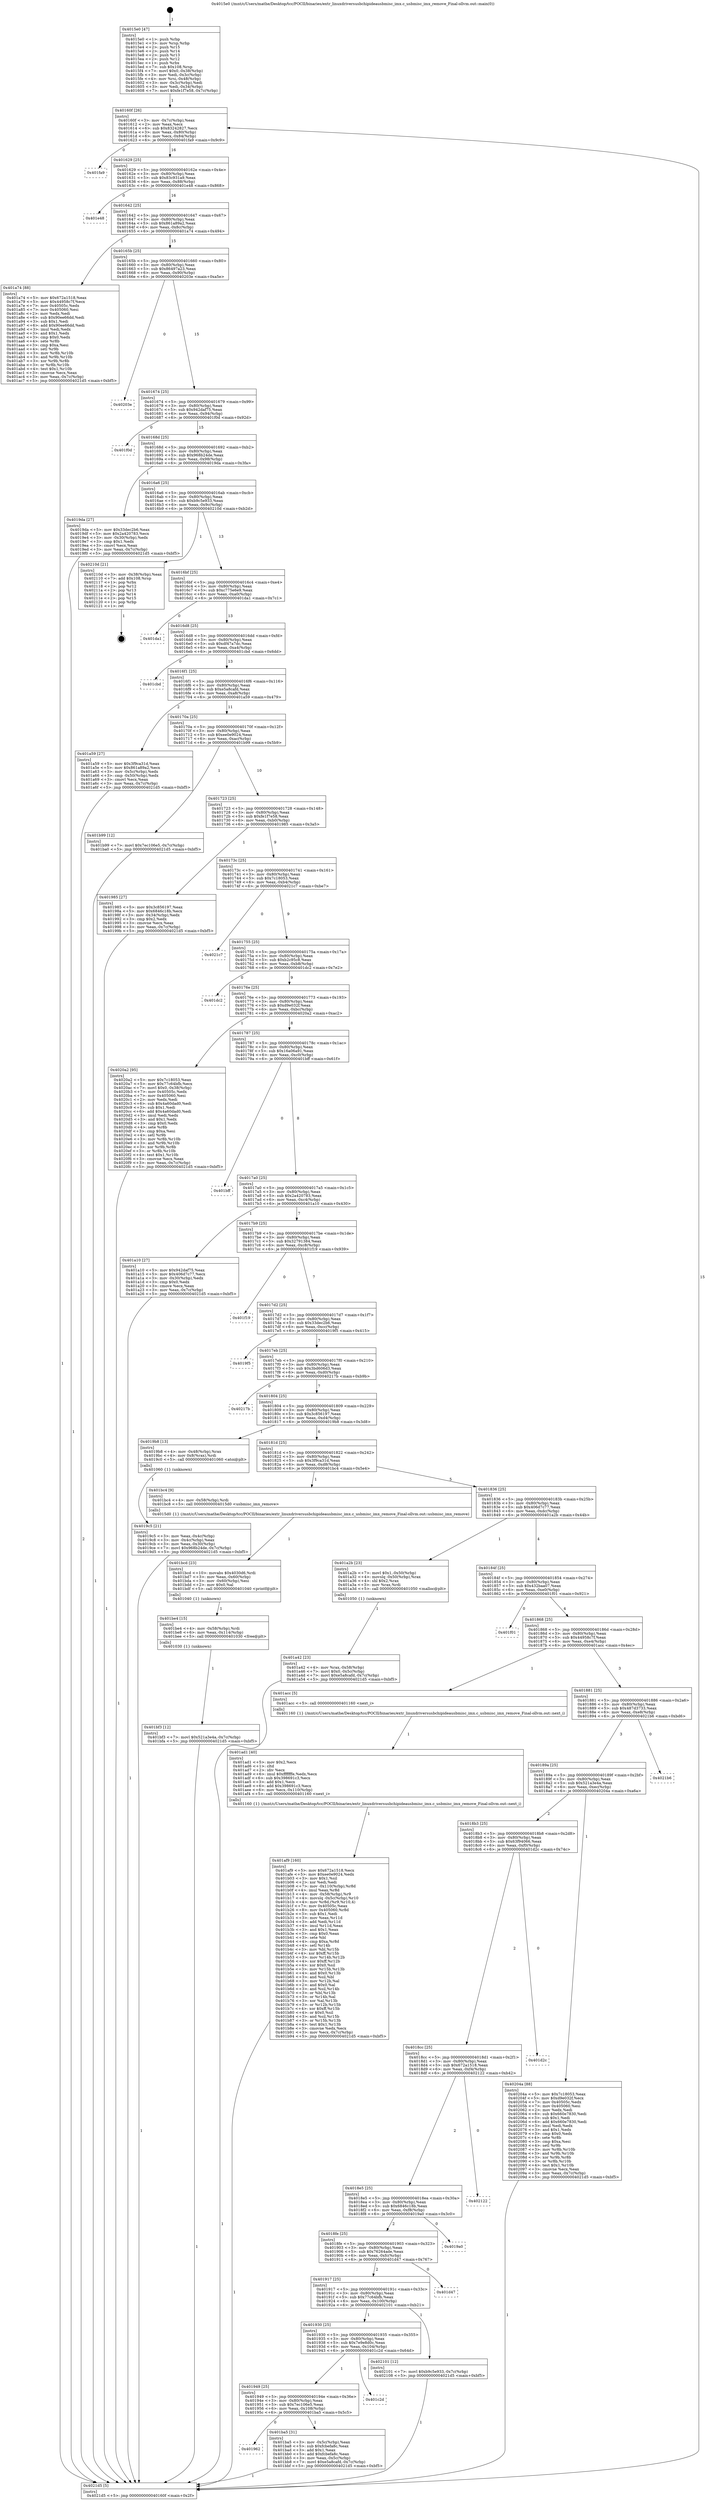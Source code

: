 digraph "0x4015e0" {
  label = "0x4015e0 (/mnt/c/Users/mathe/Desktop/tcc/POCII/binaries/extr_linuxdriversusbchipideausbmisc_imx.c_usbmisc_imx_remove_Final-ollvm.out::main(0))"
  labelloc = "t"
  node[shape=record]

  Entry [label="",width=0.3,height=0.3,shape=circle,fillcolor=black,style=filled]
  "0x40160f" [label="{
     0x40160f [26]\l
     | [instrs]\l
     &nbsp;&nbsp;0x40160f \<+3\>: mov -0x7c(%rbp),%eax\l
     &nbsp;&nbsp;0x401612 \<+2\>: mov %eax,%ecx\l
     &nbsp;&nbsp;0x401614 \<+6\>: sub $0x83242827,%ecx\l
     &nbsp;&nbsp;0x40161a \<+3\>: mov %eax,-0x80(%rbp)\l
     &nbsp;&nbsp;0x40161d \<+6\>: mov %ecx,-0x84(%rbp)\l
     &nbsp;&nbsp;0x401623 \<+6\>: je 0000000000401fa9 \<main+0x9c9\>\l
  }"]
  "0x401fa9" [label="{
     0x401fa9\l
  }", style=dashed]
  "0x401629" [label="{
     0x401629 [25]\l
     | [instrs]\l
     &nbsp;&nbsp;0x401629 \<+5\>: jmp 000000000040162e \<main+0x4e\>\l
     &nbsp;&nbsp;0x40162e \<+3\>: mov -0x80(%rbp),%eax\l
     &nbsp;&nbsp;0x401631 \<+5\>: sub $0x83c931a9,%eax\l
     &nbsp;&nbsp;0x401636 \<+6\>: mov %eax,-0x88(%rbp)\l
     &nbsp;&nbsp;0x40163c \<+6\>: je 0000000000401e48 \<main+0x868\>\l
  }"]
  Exit [label="",width=0.3,height=0.3,shape=circle,fillcolor=black,style=filled,peripheries=2]
  "0x401e48" [label="{
     0x401e48\l
  }", style=dashed]
  "0x401642" [label="{
     0x401642 [25]\l
     | [instrs]\l
     &nbsp;&nbsp;0x401642 \<+5\>: jmp 0000000000401647 \<main+0x67\>\l
     &nbsp;&nbsp;0x401647 \<+3\>: mov -0x80(%rbp),%eax\l
     &nbsp;&nbsp;0x40164a \<+5\>: sub $0x861a89a2,%eax\l
     &nbsp;&nbsp;0x40164f \<+6\>: mov %eax,-0x8c(%rbp)\l
     &nbsp;&nbsp;0x401655 \<+6\>: je 0000000000401a74 \<main+0x494\>\l
  }"]
  "0x401bf3" [label="{
     0x401bf3 [12]\l
     | [instrs]\l
     &nbsp;&nbsp;0x401bf3 \<+7\>: movl $0x521a3e4a,-0x7c(%rbp)\l
     &nbsp;&nbsp;0x401bfa \<+5\>: jmp 00000000004021d5 \<main+0xbf5\>\l
  }"]
  "0x401a74" [label="{
     0x401a74 [88]\l
     | [instrs]\l
     &nbsp;&nbsp;0x401a74 \<+5\>: mov $0x672a1518,%eax\l
     &nbsp;&nbsp;0x401a79 \<+5\>: mov $0x44958c7f,%ecx\l
     &nbsp;&nbsp;0x401a7e \<+7\>: mov 0x40505c,%edx\l
     &nbsp;&nbsp;0x401a85 \<+7\>: mov 0x405060,%esi\l
     &nbsp;&nbsp;0x401a8c \<+2\>: mov %edx,%edi\l
     &nbsp;&nbsp;0x401a8e \<+6\>: sub $0x90ee66dd,%edi\l
     &nbsp;&nbsp;0x401a94 \<+3\>: sub $0x1,%edi\l
     &nbsp;&nbsp;0x401a97 \<+6\>: add $0x90ee66dd,%edi\l
     &nbsp;&nbsp;0x401a9d \<+3\>: imul %edi,%edx\l
     &nbsp;&nbsp;0x401aa0 \<+3\>: and $0x1,%edx\l
     &nbsp;&nbsp;0x401aa3 \<+3\>: cmp $0x0,%edx\l
     &nbsp;&nbsp;0x401aa6 \<+4\>: sete %r8b\l
     &nbsp;&nbsp;0x401aaa \<+3\>: cmp $0xa,%esi\l
     &nbsp;&nbsp;0x401aad \<+4\>: setl %r9b\l
     &nbsp;&nbsp;0x401ab1 \<+3\>: mov %r8b,%r10b\l
     &nbsp;&nbsp;0x401ab4 \<+3\>: and %r9b,%r10b\l
     &nbsp;&nbsp;0x401ab7 \<+3\>: xor %r9b,%r8b\l
     &nbsp;&nbsp;0x401aba \<+3\>: or %r8b,%r10b\l
     &nbsp;&nbsp;0x401abd \<+4\>: test $0x1,%r10b\l
     &nbsp;&nbsp;0x401ac1 \<+3\>: cmovne %ecx,%eax\l
     &nbsp;&nbsp;0x401ac4 \<+3\>: mov %eax,-0x7c(%rbp)\l
     &nbsp;&nbsp;0x401ac7 \<+5\>: jmp 00000000004021d5 \<main+0xbf5\>\l
  }"]
  "0x40165b" [label="{
     0x40165b [25]\l
     | [instrs]\l
     &nbsp;&nbsp;0x40165b \<+5\>: jmp 0000000000401660 \<main+0x80\>\l
     &nbsp;&nbsp;0x401660 \<+3\>: mov -0x80(%rbp),%eax\l
     &nbsp;&nbsp;0x401663 \<+5\>: sub $0x86497a23,%eax\l
     &nbsp;&nbsp;0x401668 \<+6\>: mov %eax,-0x90(%rbp)\l
     &nbsp;&nbsp;0x40166e \<+6\>: je 000000000040203e \<main+0xa5e\>\l
  }"]
  "0x401be4" [label="{
     0x401be4 [15]\l
     | [instrs]\l
     &nbsp;&nbsp;0x401be4 \<+4\>: mov -0x58(%rbp),%rdi\l
     &nbsp;&nbsp;0x401be8 \<+6\>: mov %eax,-0x114(%rbp)\l
     &nbsp;&nbsp;0x401bee \<+5\>: call 0000000000401030 \<free@plt\>\l
     | [calls]\l
     &nbsp;&nbsp;0x401030 \{1\} (unknown)\l
  }"]
  "0x40203e" [label="{
     0x40203e\l
  }", style=dashed]
  "0x401674" [label="{
     0x401674 [25]\l
     | [instrs]\l
     &nbsp;&nbsp;0x401674 \<+5\>: jmp 0000000000401679 \<main+0x99\>\l
     &nbsp;&nbsp;0x401679 \<+3\>: mov -0x80(%rbp),%eax\l
     &nbsp;&nbsp;0x40167c \<+5\>: sub $0x942daf75,%eax\l
     &nbsp;&nbsp;0x401681 \<+6\>: mov %eax,-0x94(%rbp)\l
     &nbsp;&nbsp;0x401687 \<+6\>: je 0000000000401f0d \<main+0x92d\>\l
  }"]
  "0x401bcd" [label="{
     0x401bcd [23]\l
     | [instrs]\l
     &nbsp;&nbsp;0x401bcd \<+10\>: movabs $0x4030d6,%rdi\l
     &nbsp;&nbsp;0x401bd7 \<+3\>: mov %eax,-0x60(%rbp)\l
     &nbsp;&nbsp;0x401bda \<+3\>: mov -0x60(%rbp),%esi\l
     &nbsp;&nbsp;0x401bdd \<+2\>: mov $0x0,%al\l
     &nbsp;&nbsp;0x401bdf \<+5\>: call 0000000000401040 \<printf@plt\>\l
     | [calls]\l
     &nbsp;&nbsp;0x401040 \{1\} (unknown)\l
  }"]
  "0x401f0d" [label="{
     0x401f0d\l
  }", style=dashed]
  "0x40168d" [label="{
     0x40168d [25]\l
     | [instrs]\l
     &nbsp;&nbsp;0x40168d \<+5\>: jmp 0000000000401692 \<main+0xb2\>\l
     &nbsp;&nbsp;0x401692 \<+3\>: mov -0x80(%rbp),%eax\l
     &nbsp;&nbsp;0x401695 \<+5\>: sub $0x968b24de,%eax\l
     &nbsp;&nbsp;0x40169a \<+6\>: mov %eax,-0x98(%rbp)\l
     &nbsp;&nbsp;0x4016a0 \<+6\>: je 00000000004019da \<main+0x3fa\>\l
  }"]
  "0x401962" [label="{
     0x401962\l
  }", style=dashed]
  "0x4019da" [label="{
     0x4019da [27]\l
     | [instrs]\l
     &nbsp;&nbsp;0x4019da \<+5\>: mov $0x33dec2b6,%eax\l
     &nbsp;&nbsp;0x4019df \<+5\>: mov $0x2a420783,%ecx\l
     &nbsp;&nbsp;0x4019e4 \<+3\>: mov -0x30(%rbp),%edx\l
     &nbsp;&nbsp;0x4019e7 \<+3\>: cmp $0x1,%edx\l
     &nbsp;&nbsp;0x4019ea \<+3\>: cmovl %ecx,%eax\l
     &nbsp;&nbsp;0x4019ed \<+3\>: mov %eax,-0x7c(%rbp)\l
     &nbsp;&nbsp;0x4019f0 \<+5\>: jmp 00000000004021d5 \<main+0xbf5\>\l
  }"]
  "0x4016a6" [label="{
     0x4016a6 [25]\l
     | [instrs]\l
     &nbsp;&nbsp;0x4016a6 \<+5\>: jmp 00000000004016ab \<main+0xcb\>\l
     &nbsp;&nbsp;0x4016ab \<+3\>: mov -0x80(%rbp),%eax\l
     &nbsp;&nbsp;0x4016ae \<+5\>: sub $0xb9c5e933,%eax\l
     &nbsp;&nbsp;0x4016b3 \<+6\>: mov %eax,-0x9c(%rbp)\l
     &nbsp;&nbsp;0x4016b9 \<+6\>: je 000000000040210d \<main+0xb2d\>\l
  }"]
  "0x401ba5" [label="{
     0x401ba5 [31]\l
     | [instrs]\l
     &nbsp;&nbsp;0x401ba5 \<+3\>: mov -0x5c(%rbp),%eax\l
     &nbsp;&nbsp;0x401ba8 \<+5\>: sub $0xfcbefa8c,%eax\l
     &nbsp;&nbsp;0x401bad \<+3\>: add $0x1,%eax\l
     &nbsp;&nbsp;0x401bb0 \<+5\>: add $0xfcbefa8c,%eax\l
     &nbsp;&nbsp;0x401bb5 \<+3\>: mov %eax,-0x5c(%rbp)\l
     &nbsp;&nbsp;0x401bb8 \<+7\>: movl $0xe5a8cafd,-0x7c(%rbp)\l
     &nbsp;&nbsp;0x401bbf \<+5\>: jmp 00000000004021d5 \<main+0xbf5\>\l
  }"]
  "0x40210d" [label="{
     0x40210d [21]\l
     | [instrs]\l
     &nbsp;&nbsp;0x40210d \<+3\>: mov -0x38(%rbp),%eax\l
     &nbsp;&nbsp;0x402110 \<+7\>: add $0x108,%rsp\l
     &nbsp;&nbsp;0x402117 \<+1\>: pop %rbx\l
     &nbsp;&nbsp;0x402118 \<+2\>: pop %r12\l
     &nbsp;&nbsp;0x40211a \<+2\>: pop %r13\l
     &nbsp;&nbsp;0x40211c \<+2\>: pop %r14\l
     &nbsp;&nbsp;0x40211e \<+2\>: pop %r15\l
     &nbsp;&nbsp;0x402120 \<+1\>: pop %rbp\l
     &nbsp;&nbsp;0x402121 \<+1\>: ret\l
  }"]
  "0x4016bf" [label="{
     0x4016bf [25]\l
     | [instrs]\l
     &nbsp;&nbsp;0x4016bf \<+5\>: jmp 00000000004016c4 \<main+0xe4\>\l
     &nbsp;&nbsp;0x4016c4 \<+3\>: mov -0x80(%rbp),%eax\l
     &nbsp;&nbsp;0x4016c7 \<+5\>: sub $0xc775e6e9,%eax\l
     &nbsp;&nbsp;0x4016cc \<+6\>: mov %eax,-0xa0(%rbp)\l
     &nbsp;&nbsp;0x4016d2 \<+6\>: je 0000000000401da1 \<main+0x7c1\>\l
  }"]
  "0x401949" [label="{
     0x401949 [25]\l
     | [instrs]\l
     &nbsp;&nbsp;0x401949 \<+5\>: jmp 000000000040194e \<main+0x36e\>\l
     &nbsp;&nbsp;0x40194e \<+3\>: mov -0x80(%rbp),%eax\l
     &nbsp;&nbsp;0x401951 \<+5\>: sub $0x7ec106e5,%eax\l
     &nbsp;&nbsp;0x401956 \<+6\>: mov %eax,-0x108(%rbp)\l
     &nbsp;&nbsp;0x40195c \<+6\>: je 0000000000401ba5 \<main+0x5c5\>\l
  }"]
  "0x401da1" [label="{
     0x401da1\l
  }", style=dashed]
  "0x4016d8" [label="{
     0x4016d8 [25]\l
     | [instrs]\l
     &nbsp;&nbsp;0x4016d8 \<+5\>: jmp 00000000004016dd \<main+0xfd\>\l
     &nbsp;&nbsp;0x4016dd \<+3\>: mov -0x80(%rbp),%eax\l
     &nbsp;&nbsp;0x4016e0 \<+5\>: sub $0xdf47a7dc,%eax\l
     &nbsp;&nbsp;0x4016e5 \<+6\>: mov %eax,-0xa4(%rbp)\l
     &nbsp;&nbsp;0x4016eb \<+6\>: je 0000000000401cbd \<main+0x6dd\>\l
  }"]
  "0x401c2d" [label="{
     0x401c2d\l
  }", style=dashed]
  "0x401cbd" [label="{
     0x401cbd\l
  }", style=dashed]
  "0x4016f1" [label="{
     0x4016f1 [25]\l
     | [instrs]\l
     &nbsp;&nbsp;0x4016f1 \<+5\>: jmp 00000000004016f6 \<main+0x116\>\l
     &nbsp;&nbsp;0x4016f6 \<+3\>: mov -0x80(%rbp),%eax\l
     &nbsp;&nbsp;0x4016f9 \<+5\>: sub $0xe5a8cafd,%eax\l
     &nbsp;&nbsp;0x4016fe \<+6\>: mov %eax,-0xa8(%rbp)\l
     &nbsp;&nbsp;0x401704 \<+6\>: je 0000000000401a59 \<main+0x479\>\l
  }"]
  "0x401930" [label="{
     0x401930 [25]\l
     | [instrs]\l
     &nbsp;&nbsp;0x401930 \<+5\>: jmp 0000000000401935 \<main+0x355\>\l
     &nbsp;&nbsp;0x401935 \<+3\>: mov -0x80(%rbp),%eax\l
     &nbsp;&nbsp;0x401938 \<+5\>: sub $0x7e9e8d0c,%eax\l
     &nbsp;&nbsp;0x40193d \<+6\>: mov %eax,-0x104(%rbp)\l
     &nbsp;&nbsp;0x401943 \<+6\>: je 0000000000401c2d \<main+0x64d\>\l
  }"]
  "0x401a59" [label="{
     0x401a59 [27]\l
     | [instrs]\l
     &nbsp;&nbsp;0x401a59 \<+5\>: mov $0x3f9ca31d,%eax\l
     &nbsp;&nbsp;0x401a5e \<+5\>: mov $0x861a89a2,%ecx\l
     &nbsp;&nbsp;0x401a63 \<+3\>: mov -0x5c(%rbp),%edx\l
     &nbsp;&nbsp;0x401a66 \<+3\>: cmp -0x50(%rbp),%edx\l
     &nbsp;&nbsp;0x401a69 \<+3\>: cmovl %ecx,%eax\l
     &nbsp;&nbsp;0x401a6c \<+3\>: mov %eax,-0x7c(%rbp)\l
     &nbsp;&nbsp;0x401a6f \<+5\>: jmp 00000000004021d5 \<main+0xbf5\>\l
  }"]
  "0x40170a" [label="{
     0x40170a [25]\l
     | [instrs]\l
     &nbsp;&nbsp;0x40170a \<+5\>: jmp 000000000040170f \<main+0x12f\>\l
     &nbsp;&nbsp;0x40170f \<+3\>: mov -0x80(%rbp),%eax\l
     &nbsp;&nbsp;0x401712 \<+5\>: sub $0xee0e9024,%eax\l
     &nbsp;&nbsp;0x401717 \<+6\>: mov %eax,-0xac(%rbp)\l
     &nbsp;&nbsp;0x40171d \<+6\>: je 0000000000401b99 \<main+0x5b9\>\l
  }"]
  "0x402101" [label="{
     0x402101 [12]\l
     | [instrs]\l
     &nbsp;&nbsp;0x402101 \<+7\>: movl $0xb9c5e933,-0x7c(%rbp)\l
     &nbsp;&nbsp;0x402108 \<+5\>: jmp 00000000004021d5 \<main+0xbf5\>\l
  }"]
  "0x401b99" [label="{
     0x401b99 [12]\l
     | [instrs]\l
     &nbsp;&nbsp;0x401b99 \<+7\>: movl $0x7ec106e5,-0x7c(%rbp)\l
     &nbsp;&nbsp;0x401ba0 \<+5\>: jmp 00000000004021d5 \<main+0xbf5\>\l
  }"]
  "0x401723" [label="{
     0x401723 [25]\l
     | [instrs]\l
     &nbsp;&nbsp;0x401723 \<+5\>: jmp 0000000000401728 \<main+0x148\>\l
     &nbsp;&nbsp;0x401728 \<+3\>: mov -0x80(%rbp),%eax\l
     &nbsp;&nbsp;0x40172b \<+5\>: sub $0xfe1f7e58,%eax\l
     &nbsp;&nbsp;0x401730 \<+6\>: mov %eax,-0xb0(%rbp)\l
     &nbsp;&nbsp;0x401736 \<+6\>: je 0000000000401985 \<main+0x3a5\>\l
  }"]
  "0x401917" [label="{
     0x401917 [25]\l
     | [instrs]\l
     &nbsp;&nbsp;0x401917 \<+5\>: jmp 000000000040191c \<main+0x33c\>\l
     &nbsp;&nbsp;0x40191c \<+3\>: mov -0x80(%rbp),%eax\l
     &nbsp;&nbsp;0x40191f \<+5\>: sub $0x77c64bfb,%eax\l
     &nbsp;&nbsp;0x401924 \<+6\>: mov %eax,-0x100(%rbp)\l
     &nbsp;&nbsp;0x40192a \<+6\>: je 0000000000402101 \<main+0xb21\>\l
  }"]
  "0x401985" [label="{
     0x401985 [27]\l
     | [instrs]\l
     &nbsp;&nbsp;0x401985 \<+5\>: mov $0x3c856197,%eax\l
     &nbsp;&nbsp;0x40198a \<+5\>: mov $0x6846c18b,%ecx\l
     &nbsp;&nbsp;0x40198f \<+3\>: mov -0x34(%rbp),%edx\l
     &nbsp;&nbsp;0x401992 \<+3\>: cmp $0x2,%edx\l
     &nbsp;&nbsp;0x401995 \<+3\>: cmovne %ecx,%eax\l
     &nbsp;&nbsp;0x401998 \<+3\>: mov %eax,-0x7c(%rbp)\l
     &nbsp;&nbsp;0x40199b \<+5\>: jmp 00000000004021d5 \<main+0xbf5\>\l
  }"]
  "0x40173c" [label="{
     0x40173c [25]\l
     | [instrs]\l
     &nbsp;&nbsp;0x40173c \<+5\>: jmp 0000000000401741 \<main+0x161\>\l
     &nbsp;&nbsp;0x401741 \<+3\>: mov -0x80(%rbp),%eax\l
     &nbsp;&nbsp;0x401744 \<+5\>: sub $0x7c18053,%eax\l
     &nbsp;&nbsp;0x401749 \<+6\>: mov %eax,-0xb4(%rbp)\l
     &nbsp;&nbsp;0x40174f \<+6\>: je 00000000004021c7 \<main+0xbe7\>\l
  }"]
  "0x4021d5" [label="{
     0x4021d5 [5]\l
     | [instrs]\l
     &nbsp;&nbsp;0x4021d5 \<+5\>: jmp 000000000040160f \<main+0x2f\>\l
  }"]
  "0x4015e0" [label="{
     0x4015e0 [47]\l
     | [instrs]\l
     &nbsp;&nbsp;0x4015e0 \<+1\>: push %rbp\l
     &nbsp;&nbsp;0x4015e1 \<+3\>: mov %rsp,%rbp\l
     &nbsp;&nbsp;0x4015e4 \<+2\>: push %r15\l
     &nbsp;&nbsp;0x4015e6 \<+2\>: push %r14\l
     &nbsp;&nbsp;0x4015e8 \<+2\>: push %r13\l
     &nbsp;&nbsp;0x4015ea \<+2\>: push %r12\l
     &nbsp;&nbsp;0x4015ec \<+1\>: push %rbx\l
     &nbsp;&nbsp;0x4015ed \<+7\>: sub $0x108,%rsp\l
     &nbsp;&nbsp;0x4015f4 \<+7\>: movl $0x0,-0x38(%rbp)\l
     &nbsp;&nbsp;0x4015fb \<+3\>: mov %edi,-0x3c(%rbp)\l
     &nbsp;&nbsp;0x4015fe \<+4\>: mov %rsi,-0x48(%rbp)\l
     &nbsp;&nbsp;0x401602 \<+3\>: mov -0x3c(%rbp),%edi\l
     &nbsp;&nbsp;0x401605 \<+3\>: mov %edi,-0x34(%rbp)\l
     &nbsp;&nbsp;0x401608 \<+7\>: movl $0xfe1f7e58,-0x7c(%rbp)\l
  }"]
  "0x401d47" [label="{
     0x401d47\l
  }", style=dashed]
  "0x4021c7" [label="{
     0x4021c7\l
  }", style=dashed]
  "0x401755" [label="{
     0x401755 [25]\l
     | [instrs]\l
     &nbsp;&nbsp;0x401755 \<+5\>: jmp 000000000040175a \<main+0x17a\>\l
     &nbsp;&nbsp;0x40175a \<+3\>: mov -0x80(%rbp),%eax\l
     &nbsp;&nbsp;0x40175d \<+5\>: sub $0xb2c95c8,%eax\l
     &nbsp;&nbsp;0x401762 \<+6\>: mov %eax,-0xb8(%rbp)\l
     &nbsp;&nbsp;0x401768 \<+6\>: je 0000000000401dc2 \<main+0x7e2\>\l
  }"]
  "0x4018fe" [label="{
     0x4018fe [25]\l
     | [instrs]\l
     &nbsp;&nbsp;0x4018fe \<+5\>: jmp 0000000000401903 \<main+0x323\>\l
     &nbsp;&nbsp;0x401903 \<+3\>: mov -0x80(%rbp),%eax\l
     &nbsp;&nbsp;0x401906 \<+5\>: sub $0x76264ade,%eax\l
     &nbsp;&nbsp;0x40190b \<+6\>: mov %eax,-0xfc(%rbp)\l
     &nbsp;&nbsp;0x401911 \<+6\>: je 0000000000401d47 \<main+0x767\>\l
  }"]
  "0x401dc2" [label="{
     0x401dc2\l
  }", style=dashed]
  "0x40176e" [label="{
     0x40176e [25]\l
     | [instrs]\l
     &nbsp;&nbsp;0x40176e \<+5\>: jmp 0000000000401773 \<main+0x193\>\l
     &nbsp;&nbsp;0x401773 \<+3\>: mov -0x80(%rbp),%eax\l
     &nbsp;&nbsp;0x401776 \<+5\>: sub $0xd9e032f,%eax\l
     &nbsp;&nbsp;0x40177b \<+6\>: mov %eax,-0xbc(%rbp)\l
     &nbsp;&nbsp;0x401781 \<+6\>: je 00000000004020a2 \<main+0xac2\>\l
  }"]
  "0x4019a0" [label="{
     0x4019a0\l
  }", style=dashed]
  "0x4020a2" [label="{
     0x4020a2 [95]\l
     | [instrs]\l
     &nbsp;&nbsp;0x4020a2 \<+5\>: mov $0x7c18053,%eax\l
     &nbsp;&nbsp;0x4020a7 \<+5\>: mov $0x77c64bfb,%ecx\l
     &nbsp;&nbsp;0x4020ac \<+7\>: movl $0x0,-0x38(%rbp)\l
     &nbsp;&nbsp;0x4020b3 \<+7\>: mov 0x40505c,%edx\l
     &nbsp;&nbsp;0x4020ba \<+7\>: mov 0x405060,%esi\l
     &nbsp;&nbsp;0x4020c1 \<+2\>: mov %edx,%edi\l
     &nbsp;&nbsp;0x4020c3 \<+6\>: sub $0x4a60dad0,%edi\l
     &nbsp;&nbsp;0x4020c9 \<+3\>: sub $0x1,%edi\l
     &nbsp;&nbsp;0x4020cc \<+6\>: add $0x4a60dad0,%edi\l
     &nbsp;&nbsp;0x4020d2 \<+3\>: imul %edi,%edx\l
     &nbsp;&nbsp;0x4020d5 \<+3\>: and $0x1,%edx\l
     &nbsp;&nbsp;0x4020d8 \<+3\>: cmp $0x0,%edx\l
     &nbsp;&nbsp;0x4020db \<+4\>: sete %r8b\l
     &nbsp;&nbsp;0x4020df \<+3\>: cmp $0xa,%esi\l
     &nbsp;&nbsp;0x4020e2 \<+4\>: setl %r9b\l
     &nbsp;&nbsp;0x4020e6 \<+3\>: mov %r8b,%r10b\l
     &nbsp;&nbsp;0x4020e9 \<+3\>: and %r9b,%r10b\l
     &nbsp;&nbsp;0x4020ec \<+3\>: xor %r9b,%r8b\l
     &nbsp;&nbsp;0x4020ef \<+3\>: or %r8b,%r10b\l
     &nbsp;&nbsp;0x4020f2 \<+4\>: test $0x1,%r10b\l
     &nbsp;&nbsp;0x4020f6 \<+3\>: cmovne %ecx,%eax\l
     &nbsp;&nbsp;0x4020f9 \<+3\>: mov %eax,-0x7c(%rbp)\l
     &nbsp;&nbsp;0x4020fc \<+5\>: jmp 00000000004021d5 \<main+0xbf5\>\l
  }"]
  "0x401787" [label="{
     0x401787 [25]\l
     | [instrs]\l
     &nbsp;&nbsp;0x401787 \<+5\>: jmp 000000000040178c \<main+0x1ac\>\l
     &nbsp;&nbsp;0x40178c \<+3\>: mov -0x80(%rbp),%eax\l
     &nbsp;&nbsp;0x40178f \<+5\>: sub $0x16a06a91,%eax\l
     &nbsp;&nbsp;0x401794 \<+6\>: mov %eax,-0xc0(%rbp)\l
     &nbsp;&nbsp;0x40179a \<+6\>: je 0000000000401bff \<main+0x61f\>\l
  }"]
  "0x4018e5" [label="{
     0x4018e5 [25]\l
     | [instrs]\l
     &nbsp;&nbsp;0x4018e5 \<+5\>: jmp 00000000004018ea \<main+0x30a\>\l
     &nbsp;&nbsp;0x4018ea \<+3\>: mov -0x80(%rbp),%eax\l
     &nbsp;&nbsp;0x4018ed \<+5\>: sub $0x6846c18b,%eax\l
     &nbsp;&nbsp;0x4018f2 \<+6\>: mov %eax,-0xf8(%rbp)\l
     &nbsp;&nbsp;0x4018f8 \<+6\>: je 00000000004019a0 \<main+0x3c0\>\l
  }"]
  "0x401bff" [label="{
     0x401bff\l
  }", style=dashed]
  "0x4017a0" [label="{
     0x4017a0 [25]\l
     | [instrs]\l
     &nbsp;&nbsp;0x4017a0 \<+5\>: jmp 00000000004017a5 \<main+0x1c5\>\l
     &nbsp;&nbsp;0x4017a5 \<+3\>: mov -0x80(%rbp),%eax\l
     &nbsp;&nbsp;0x4017a8 \<+5\>: sub $0x2a420783,%eax\l
     &nbsp;&nbsp;0x4017ad \<+6\>: mov %eax,-0xc4(%rbp)\l
     &nbsp;&nbsp;0x4017b3 \<+6\>: je 0000000000401a10 \<main+0x430\>\l
  }"]
  "0x402122" [label="{
     0x402122\l
  }", style=dashed]
  "0x401a10" [label="{
     0x401a10 [27]\l
     | [instrs]\l
     &nbsp;&nbsp;0x401a10 \<+5\>: mov $0x942daf75,%eax\l
     &nbsp;&nbsp;0x401a15 \<+5\>: mov $0x406d7c77,%ecx\l
     &nbsp;&nbsp;0x401a1a \<+3\>: mov -0x30(%rbp),%edx\l
     &nbsp;&nbsp;0x401a1d \<+3\>: cmp $0x0,%edx\l
     &nbsp;&nbsp;0x401a20 \<+3\>: cmove %ecx,%eax\l
     &nbsp;&nbsp;0x401a23 \<+3\>: mov %eax,-0x7c(%rbp)\l
     &nbsp;&nbsp;0x401a26 \<+5\>: jmp 00000000004021d5 \<main+0xbf5\>\l
  }"]
  "0x4017b9" [label="{
     0x4017b9 [25]\l
     | [instrs]\l
     &nbsp;&nbsp;0x4017b9 \<+5\>: jmp 00000000004017be \<main+0x1de\>\l
     &nbsp;&nbsp;0x4017be \<+3\>: mov -0x80(%rbp),%eax\l
     &nbsp;&nbsp;0x4017c1 \<+5\>: sub $0x32791384,%eax\l
     &nbsp;&nbsp;0x4017c6 \<+6\>: mov %eax,-0xc8(%rbp)\l
     &nbsp;&nbsp;0x4017cc \<+6\>: je 0000000000401f19 \<main+0x939\>\l
  }"]
  "0x4018cc" [label="{
     0x4018cc [25]\l
     | [instrs]\l
     &nbsp;&nbsp;0x4018cc \<+5\>: jmp 00000000004018d1 \<main+0x2f1\>\l
     &nbsp;&nbsp;0x4018d1 \<+3\>: mov -0x80(%rbp),%eax\l
     &nbsp;&nbsp;0x4018d4 \<+5\>: sub $0x672a1518,%eax\l
     &nbsp;&nbsp;0x4018d9 \<+6\>: mov %eax,-0xf4(%rbp)\l
     &nbsp;&nbsp;0x4018df \<+6\>: je 0000000000402122 \<main+0xb42\>\l
  }"]
  "0x401f19" [label="{
     0x401f19\l
  }", style=dashed]
  "0x4017d2" [label="{
     0x4017d2 [25]\l
     | [instrs]\l
     &nbsp;&nbsp;0x4017d2 \<+5\>: jmp 00000000004017d7 \<main+0x1f7\>\l
     &nbsp;&nbsp;0x4017d7 \<+3\>: mov -0x80(%rbp),%eax\l
     &nbsp;&nbsp;0x4017da \<+5\>: sub $0x33dec2b6,%eax\l
     &nbsp;&nbsp;0x4017df \<+6\>: mov %eax,-0xcc(%rbp)\l
     &nbsp;&nbsp;0x4017e5 \<+6\>: je 00000000004019f5 \<main+0x415\>\l
  }"]
  "0x401d2c" [label="{
     0x401d2c\l
  }", style=dashed]
  "0x4019f5" [label="{
     0x4019f5\l
  }", style=dashed]
  "0x4017eb" [label="{
     0x4017eb [25]\l
     | [instrs]\l
     &nbsp;&nbsp;0x4017eb \<+5\>: jmp 00000000004017f0 \<main+0x210\>\l
     &nbsp;&nbsp;0x4017f0 \<+3\>: mov -0x80(%rbp),%eax\l
     &nbsp;&nbsp;0x4017f3 \<+5\>: sub $0x3bd606d3,%eax\l
     &nbsp;&nbsp;0x4017f8 \<+6\>: mov %eax,-0xd0(%rbp)\l
     &nbsp;&nbsp;0x4017fe \<+6\>: je 000000000040217b \<main+0xb9b\>\l
  }"]
  "0x4018b3" [label="{
     0x4018b3 [25]\l
     | [instrs]\l
     &nbsp;&nbsp;0x4018b3 \<+5\>: jmp 00000000004018b8 \<main+0x2d8\>\l
     &nbsp;&nbsp;0x4018b8 \<+3\>: mov -0x80(%rbp),%eax\l
     &nbsp;&nbsp;0x4018bb \<+5\>: sub $0x63f94066,%eax\l
     &nbsp;&nbsp;0x4018c0 \<+6\>: mov %eax,-0xf0(%rbp)\l
     &nbsp;&nbsp;0x4018c6 \<+6\>: je 0000000000401d2c \<main+0x74c\>\l
  }"]
  "0x40217b" [label="{
     0x40217b\l
  }", style=dashed]
  "0x401804" [label="{
     0x401804 [25]\l
     | [instrs]\l
     &nbsp;&nbsp;0x401804 \<+5\>: jmp 0000000000401809 \<main+0x229\>\l
     &nbsp;&nbsp;0x401809 \<+3\>: mov -0x80(%rbp),%eax\l
     &nbsp;&nbsp;0x40180c \<+5\>: sub $0x3c856197,%eax\l
     &nbsp;&nbsp;0x401811 \<+6\>: mov %eax,-0xd4(%rbp)\l
     &nbsp;&nbsp;0x401817 \<+6\>: je 00000000004019b8 \<main+0x3d8\>\l
  }"]
  "0x40204a" [label="{
     0x40204a [88]\l
     | [instrs]\l
     &nbsp;&nbsp;0x40204a \<+5\>: mov $0x7c18053,%eax\l
     &nbsp;&nbsp;0x40204f \<+5\>: mov $0xd9e032f,%ecx\l
     &nbsp;&nbsp;0x402054 \<+7\>: mov 0x40505c,%edx\l
     &nbsp;&nbsp;0x40205b \<+7\>: mov 0x405060,%esi\l
     &nbsp;&nbsp;0x402062 \<+2\>: mov %edx,%edi\l
     &nbsp;&nbsp;0x402064 \<+6\>: sub $0x660e7830,%edi\l
     &nbsp;&nbsp;0x40206a \<+3\>: sub $0x1,%edi\l
     &nbsp;&nbsp;0x40206d \<+6\>: add $0x660e7830,%edi\l
     &nbsp;&nbsp;0x402073 \<+3\>: imul %edi,%edx\l
     &nbsp;&nbsp;0x402076 \<+3\>: and $0x1,%edx\l
     &nbsp;&nbsp;0x402079 \<+3\>: cmp $0x0,%edx\l
     &nbsp;&nbsp;0x40207c \<+4\>: sete %r8b\l
     &nbsp;&nbsp;0x402080 \<+3\>: cmp $0xa,%esi\l
     &nbsp;&nbsp;0x402083 \<+4\>: setl %r9b\l
     &nbsp;&nbsp;0x402087 \<+3\>: mov %r8b,%r10b\l
     &nbsp;&nbsp;0x40208a \<+3\>: and %r9b,%r10b\l
     &nbsp;&nbsp;0x40208d \<+3\>: xor %r9b,%r8b\l
     &nbsp;&nbsp;0x402090 \<+3\>: or %r8b,%r10b\l
     &nbsp;&nbsp;0x402093 \<+4\>: test $0x1,%r10b\l
     &nbsp;&nbsp;0x402097 \<+3\>: cmovne %ecx,%eax\l
     &nbsp;&nbsp;0x40209a \<+3\>: mov %eax,-0x7c(%rbp)\l
     &nbsp;&nbsp;0x40209d \<+5\>: jmp 00000000004021d5 \<main+0xbf5\>\l
  }"]
  "0x4019b8" [label="{
     0x4019b8 [13]\l
     | [instrs]\l
     &nbsp;&nbsp;0x4019b8 \<+4\>: mov -0x48(%rbp),%rax\l
     &nbsp;&nbsp;0x4019bc \<+4\>: mov 0x8(%rax),%rdi\l
     &nbsp;&nbsp;0x4019c0 \<+5\>: call 0000000000401060 \<atoi@plt\>\l
     | [calls]\l
     &nbsp;&nbsp;0x401060 \{1\} (unknown)\l
  }"]
  "0x40181d" [label="{
     0x40181d [25]\l
     | [instrs]\l
     &nbsp;&nbsp;0x40181d \<+5\>: jmp 0000000000401822 \<main+0x242\>\l
     &nbsp;&nbsp;0x401822 \<+3\>: mov -0x80(%rbp),%eax\l
     &nbsp;&nbsp;0x401825 \<+5\>: sub $0x3f9ca31d,%eax\l
     &nbsp;&nbsp;0x40182a \<+6\>: mov %eax,-0xd8(%rbp)\l
     &nbsp;&nbsp;0x401830 \<+6\>: je 0000000000401bc4 \<main+0x5e4\>\l
  }"]
  "0x4019c5" [label="{
     0x4019c5 [21]\l
     | [instrs]\l
     &nbsp;&nbsp;0x4019c5 \<+3\>: mov %eax,-0x4c(%rbp)\l
     &nbsp;&nbsp;0x4019c8 \<+3\>: mov -0x4c(%rbp),%eax\l
     &nbsp;&nbsp;0x4019cb \<+3\>: mov %eax,-0x30(%rbp)\l
     &nbsp;&nbsp;0x4019ce \<+7\>: movl $0x968b24de,-0x7c(%rbp)\l
     &nbsp;&nbsp;0x4019d5 \<+5\>: jmp 00000000004021d5 \<main+0xbf5\>\l
  }"]
  "0x40189a" [label="{
     0x40189a [25]\l
     | [instrs]\l
     &nbsp;&nbsp;0x40189a \<+5\>: jmp 000000000040189f \<main+0x2bf\>\l
     &nbsp;&nbsp;0x40189f \<+3\>: mov -0x80(%rbp),%eax\l
     &nbsp;&nbsp;0x4018a2 \<+5\>: sub $0x521a3e4a,%eax\l
     &nbsp;&nbsp;0x4018a7 \<+6\>: mov %eax,-0xec(%rbp)\l
     &nbsp;&nbsp;0x4018ad \<+6\>: je 000000000040204a \<main+0xa6a\>\l
  }"]
  "0x401bc4" [label="{
     0x401bc4 [9]\l
     | [instrs]\l
     &nbsp;&nbsp;0x401bc4 \<+4\>: mov -0x58(%rbp),%rdi\l
     &nbsp;&nbsp;0x401bc8 \<+5\>: call 00000000004015d0 \<usbmisc_imx_remove\>\l
     | [calls]\l
     &nbsp;&nbsp;0x4015d0 \{1\} (/mnt/c/Users/mathe/Desktop/tcc/POCII/binaries/extr_linuxdriversusbchipideausbmisc_imx.c_usbmisc_imx_remove_Final-ollvm.out::usbmisc_imx_remove)\l
  }"]
  "0x401836" [label="{
     0x401836 [25]\l
     | [instrs]\l
     &nbsp;&nbsp;0x401836 \<+5\>: jmp 000000000040183b \<main+0x25b\>\l
     &nbsp;&nbsp;0x40183b \<+3\>: mov -0x80(%rbp),%eax\l
     &nbsp;&nbsp;0x40183e \<+5\>: sub $0x406d7c77,%eax\l
     &nbsp;&nbsp;0x401843 \<+6\>: mov %eax,-0xdc(%rbp)\l
     &nbsp;&nbsp;0x401849 \<+6\>: je 0000000000401a2b \<main+0x44b\>\l
  }"]
  "0x4021b6" [label="{
     0x4021b6\l
  }", style=dashed]
  "0x401a2b" [label="{
     0x401a2b [23]\l
     | [instrs]\l
     &nbsp;&nbsp;0x401a2b \<+7\>: movl $0x1,-0x50(%rbp)\l
     &nbsp;&nbsp;0x401a32 \<+4\>: movslq -0x50(%rbp),%rax\l
     &nbsp;&nbsp;0x401a36 \<+4\>: shl $0x2,%rax\l
     &nbsp;&nbsp;0x401a3a \<+3\>: mov %rax,%rdi\l
     &nbsp;&nbsp;0x401a3d \<+5\>: call 0000000000401050 \<malloc@plt\>\l
     | [calls]\l
     &nbsp;&nbsp;0x401050 \{1\} (unknown)\l
  }"]
  "0x40184f" [label="{
     0x40184f [25]\l
     | [instrs]\l
     &nbsp;&nbsp;0x40184f \<+5\>: jmp 0000000000401854 \<main+0x274\>\l
     &nbsp;&nbsp;0x401854 \<+3\>: mov -0x80(%rbp),%eax\l
     &nbsp;&nbsp;0x401857 \<+5\>: sub $0x432baa07,%eax\l
     &nbsp;&nbsp;0x40185c \<+6\>: mov %eax,-0xe0(%rbp)\l
     &nbsp;&nbsp;0x401862 \<+6\>: je 0000000000401f01 \<main+0x921\>\l
  }"]
  "0x401a42" [label="{
     0x401a42 [23]\l
     | [instrs]\l
     &nbsp;&nbsp;0x401a42 \<+4\>: mov %rax,-0x58(%rbp)\l
     &nbsp;&nbsp;0x401a46 \<+7\>: movl $0x0,-0x5c(%rbp)\l
     &nbsp;&nbsp;0x401a4d \<+7\>: movl $0xe5a8cafd,-0x7c(%rbp)\l
     &nbsp;&nbsp;0x401a54 \<+5\>: jmp 00000000004021d5 \<main+0xbf5\>\l
  }"]
  "0x401af9" [label="{
     0x401af9 [160]\l
     | [instrs]\l
     &nbsp;&nbsp;0x401af9 \<+5\>: mov $0x672a1518,%ecx\l
     &nbsp;&nbsp;0x401afe \<+5\>: mov $0xee0e9024,%edx\l
     &nbsp;&nbsp;0x401b03 \<+3\>: mov $0x1,%sil\l
     &nbsp;&nbsp;0x401b06 \<+2\>: xor %edi,%edi\l
     &nbsp;&nbsp;0x401b08 \<+7\>: mov -0x110(%rbp),%r8d\l
     &nbsp;&nbsp;0x401b0f \<+4\>: imul %eax,%r8d\l
     &nbsp;&nbsp;0x401b13 \<+4\>: mov -0x58(%rbp),%r9\l
     &nbsp;&nbsp;0x401b17 \<+4\>: movslq -0x5c(%rbp),%r10\l
     &nbsp;&nbsp;0x401b1b \<+4\>: mov %r8d,(%r9,%r10,4)\l
     &nbsp;&nbsp;0x401b1f \<+7\>: mov 0x40505c,%eax\l
     &nbsp;&nbsp;0x401b26 \<+8\>: mov 0x405060,%r8d\l
     &nbsp;&nbsp;0x401b2e \<+3\>: sub $0x1,%edi\l
     &nbsp;&nbsp;0x401b31 \<+3\>: mov %eax,%r11d\l
     &nbsp;&nbsp;0x401b34 \<+3\>: add %edi,%r11d\l
     &nbsp;&nbsp;0x401b37 \<+4\>: imul %r11d,%eax\l
     &nbsp;&nbsp;0x401b3b \<+3\>: and $0x1,%eax\l
     &nbsp;&nbsp;0x401b3e \<+3\>: cmp $0x0,%eax\l
     &nbsp;&nbsp;0x401b41 \<+3\>: sete %bl\l
     &nbsp;&nbsp;0x401b44 \<+4\>: cmp $0xa,%r8d\l
     &nbsp;&nbsp;0x401b48 \<+4\>: setl %r14b\l
     &nbsp;&nbsp;0x401b4c \<+3\>: mov %bl,%r15b\l
     &nbsp;&nbsp;0x401b4f \<+4\>: xor $0xff,%r15b\l
     &nbsp;&nbsp;0x401b53 \<+3\>: mov %r14b,%r12b\l
     &nbsp;&nbsp;0x401b56 \<+4\>: xor $0xff,%r12b\l
     &nbsp;&nbsp;0x401b5a \<+4\>: xor $0x0,%sil\l
     &nbsp;&nbsp;0x401b5e \<+3\>: mov %r15b,%r13b\l
     &nbsp;&nbsp;0x401b61 \<+4\>: and $0x0,%r13b\l
     &nbsp;&nbsp;0x401b65 \<+3\>: and %sil,%bl\l
     &nbsp;&nbsp;0x401b68 \<+3\>: mov %r12b,%al\l
     &nbsp;&nbsp;0x401b6b \<+2\>: and $0x0,%al\l
     &nbsp;&nbsp;0x401b6d \<+3\>: and %sil,%r14b\l
     &nbsp;&nbsp;0x401b70 \<+3\>: or %bl,%r13b\l
     &nbsp;&nbsp;0x401b73 \<+3\>: or %r14b,%al\l
     &nbsp;&nbsp;0x401b76 \<+3\>: xor %al,%r13b\l
     &nbsp;&nbsp;0x401b79 \<+3\>: or %r12b,%r15b\l
     &nbsp;&nbsp;0x401b7c \<+4\>: xor $0xff,%r15b\l
     &nbsp;&nbsp;0x401b80 \<+4\>: or $0x0,%sil\l
     &nbsp;&nbsp;0x401b84 \<+3\>: and %sil,%r15b\l
     &nbsp;&nbsp;0x401b87 \<+3\>: or %r15b,%r13b\l
     &nbsp;&nbsp;0x401b8a \<+4\>: test $0x1,%r13b\l
     &nbsp;&nbsp;0x401b8e \<+3\>: cmovne %edx,%ecx\l
     &nbsp;&nbsp;0x401b91 \<+3\>: mov %ecx,-0x7c(%rbp)\l
     &nbsp;&nbsp;0x401b94 \<+5\>: jmp 00000000004021d5 \<main+0xbf5\>\l
  }"]
  "0x401f01" [label="{
     0x401f01\l
  }", style=dashed]
  "0x401868" [label="{
     0x401868 [25]\l
     | [instrs]\l
     &nbsp;&nbsp;0x401868 \<+5\>: jmp 000000000040186d \<main+0x28d\>\l
     &nbsp;&nbsp;0x40186d \<+3\>: mov -0x80(%rbp),%eax\l
     &nbsp;&nbsp;0x401870 \<+5\>: sub $0x44958c7f,%eax\l
     &nbsp;&nbsp;0x401875 \<+6\>: mov %eax,-0xe4(%rbp)\l
     &nbsp;&nbsp;0x40187b \<+6\>: je 0000000000401acc \<main+0x4ec\>\l
  }"]
  "0x401ad1" [label="{
     0x401ad1 [40]\l
     | [instrs]\l
     &nbsp;&nbsp;0x401ad1 \<+5\>: mov $0x2,%ecx\l
     &nbsp;&nbsp;0x401ad6 \<+1\>: cltd\l
     &nbsp;&nbsp;0x401ad7 \<+2\>: idiv %ecx\l
     &nbsp;&nbsp;0x401ad9 \<+6\>: imul $0xfffffffe,%edx,%ecx\l
     &nbsp;&nbsp;0x401adf \<+6\>: sub $0x398691c3,%ecx\l
     &nbsp;&nbsp;0x401ae5 \<+3\>: add $0x1,%ecx\l
     &nbsp;&nbsp;0x401ae8 \<+6\>: add $0x398691c3,%ecx\l
     &nbsp;&nbsp;0x401aee \<+6\>: mov %ecx,-0x110(%rbp)\l
     &nbsp;&nbsp;0x401af4 \<+5\>: call 0000000000401160 \<next_i\>\l
     | [calls]\l
     &nbsp;&nbsp;0x401160 \{1\} (/mnt/c/Users/mathe/Desktop/tcc/POCII/binaries/extr_linuxdriversusbchipideausbmisc_imx.c_usbmisc_imx_remove_Final-ollvm.out::next_i)\l
  }"]
  "0x401acc" [label="{
     0x401acc [5]\l
     | [instrs]\l
     &nbsp;&nbsp;0x401acc \<+5\>: call 0000000000401160 \<next_i\>\l
     | [calls]\l
     &nbsp;&nbsp;0x401160 \{1\} (/mnt/c/Users/mathe/Desktop/tcc/POCII/binaries/extr_linuxdriversusbchipideausbmisc_imx.c_usbmisc_imx_remove_Final-ollvm.out::next_i)\l
  }"]
  "0x401881" [label="{
     0x401881 [25]\l
     | [instrs]\l
     &nbsp;&nbsp;0x401881 \<+5\>: jmp 0000000000401886 \<main+0x2a6\>\l
     &nbsp;&nbsp;0x401886 \<+3\>: mov -0x80(%rbp),%eax\l
     &nbsp;&nbsp;0x401889 \<+5\>: sub $0x487d3733,%eax\l
     &nbsp;&nbsp;0x40188e \<+6\>: mov %eax,-0xe8(%rbp)\l
     &nbsp;&nbsp;0x401894 \<+6\>: je 00000000004021b6 \<main+0xbd6\>\l
  }"]
  Entry -> "0x4015e0" [label=" 1"]
  "0x40160f" -> "0x401fa9" [label=" 0"]
  "0x40160f" -> "0x401629" [label=" 16"]
  "0x40210d" -> Exit [label=" 1"]
  "0x401629" -> "0x401e48" [label=" 0"]
  "0x401629" -> "0x401642" [label=" 16"]
  "0x402101" -> "0x4021d5" [label=" 1"]
  "0x401642" -> "0x401a74" [label=" 1"]
  "0x401642" -> "0x40165b" [label=" 15"]
  "0x4020a2" -> "0x4021d5" [label=" 1"]
  "0x40165b" -> "0x40203e" [label=" 0"]
  "0x40165b" -> "0x401674" [label=" 15"]
  "0x40204a" -> "0x4021d5" [label=" 1"]
  "0x401674" -> "0x401f0d" [label=" 0"]
  "0x401674" -> "0x40168d" [label=" 15"]
  "0x401bf3" -> "0x4021d5" [label=" 1"]
  "0x40168d" -> "0x4019da" [label=" 1"]
  "0x40168d" -> "0x4016a6" [label=" 14"]
  "0x401be4" -> "0x401bf3" [label=" 1"]
  "0x4016a6" -> "0x40210d" [label=" 1"]
  "0x4016a6" -> "0x4016bf" [label=" 13"]
  "0x401bcd" -> "0x401be4" [label=" 1"]
  "0x4016bf" -> "0x401da1" [label=" 0"]
  "0x4016bf" -> "0x4016d8" [label=" 13"]
  "0x401ba5" -> "0x4021d5" [label=" 1"]
  "0x4016d8" -> "0x401cbd" [label=" 0"]
  "0x4016d8" -> "0x4016f1" [label=" 13"]
  "0x401949" -> "0x401962" [label=" 0"]
  "0x4016f1" -> "0x401a59" [label=" 2"]
  "0x4016f1" -> "0x40170a" [label=" 11"]
  "0x401bc4" -> "0x401bcd" [label=" 1"]
  "0x40170a" -> "0x401b99" [label=" 1"]
  "0x40170a" -> "0x401723" [label=" 10"]
  "0x401930" -> "0x401949" [label=" 1"]
  "0x401723" -> "0x401985" [label=" 1"]
  "0x401723" -> "0x40173c" [label=" 9"]
  "0x401985" -> "0x4021d5" [label=" 1"]
  "0x4015e0" -> "0x40160f" [label=" 1"]
  "0x4021d5" -> "0x40160f" [label=" 15"]
  "0x401949" -> "0x401ba5" [label=" 1"]
  "0x40173c" -> "0x4021c7" [label=" 0"]
  "0x40173c" -> "0x401755" [label=" 9"]
  "0x401917" -> "0x401930" [label=" 1"]
  "0x401755" -> "0x401dc2" [label=" 0"]
  "0x401755" -> "0x40176e" [label=" 9"]
  "0x401930" -> "0x401c2d" [label=" 0"]
  "0x40176e" -> "0x4020a2" [label=" 1"]
  "0x40176e" -> "0x401787" [label=" 8"]
  "0x4018fe" -> "0x401917" [label=" 2"]
  "0x401787" -> "0x401bff" [label=" 0"]
  "0x401787" -> "0x4017a0" [label=" 8"]
  "0x401917" -> "0x402101" [label=" 1"]
  "0x4017a0" -> "0x401a10" [label=" 1"]
  "0x4017a0" -> "0x4017b9" [label=" 7"]
  "0x4018e5" -> "0x4018fe" [label=" 2"]
  "0x4017b9" -> "0x401f19" [label=" 0"]
  "0x4017b9" -> "0x4017d2" [label=" 7"]
  "0x4018fe" -> "0x401d47" [label=" 0"]
  "0x4017d2" -> "0x4019f5" [label=" 0"]
  "0x4017d2" -> "0x4017eb" [label=" 7"]
  "0x4018cc" -> "0x4018e5" [label=" 2"]
  "0x4017eb" -> "0x40217b" [label=" 0"]
  "0x4017eb" -> "0x401804" [label=" 7"]
  "0x4018e5" -> "0x4019a0" [label=" 0"]
  "0x401804" -> "0x4019b8" [label=" 1"]
  "0x401804" -> "0x40181d" [label=" 6"]
  "0x4019b8" -> "0x4019c5" [label=" 1"]
  "0x4019c5" -> "0x4021d5" [label=" 1"]
  "0x4019da" -> "0x4021d5" [label=" 1"]
  "0x401a10" -> "0x4021d5" [label=" 1"]
  "0x4018b3" -> "0x4018cc" [label=" 2"]
  "0x40181d" -> "0x401bc4" [label=" 1"]
  "0x40181d" -> "0x401836" [label=" 5"]
  "0x4018cc" -> "0x402122" [label=" 0"]
  "0x401836" -> "0x401a2b" [label=" 1"]
  "0x401836" -> "0x40184f" [label=" 4"]
  "0x401a2b" -> "0x401a42" [label=" 1"]
  "0x401a42" -> "0x4021d5" [label=" 1"]
  "0x401a59" -> "0x4021d5" [label=" 2"]
  "0x401a74" -> "0x4021d5" [label=" 1"]
  "0x40189a" -> "0x4018b3" [label=" 2"]
  "0x40184f" -> "0x401f01" [label=" 0"]
  "0x40184f" -> "0x401868" [label=" 4"]
  "0x4018b3" -> "0x401d2c" [label=" 0"]
  "0x401868" -> "0x401acc" [label=" 1"]
  "0x401868" -> "0x401881" [label=" 3"]
  "0x401acc" -> "0x401ad1" [label=" 1"]
  "0x401ad1" -> "0x401af9" [label=" 1"]
  "0x401af9" -> "0x4021d5" [label=" 1"]
  "0x401b99" -> "0x4021d5" [label=" 1"]
  "0x40189a" -> "0x40204a" [label=" 1"]
  "0x401881" -> "0x4021b6" [label=" 0"]
  "0x401881" -> "0x40189a" [label=" 3"]
}
